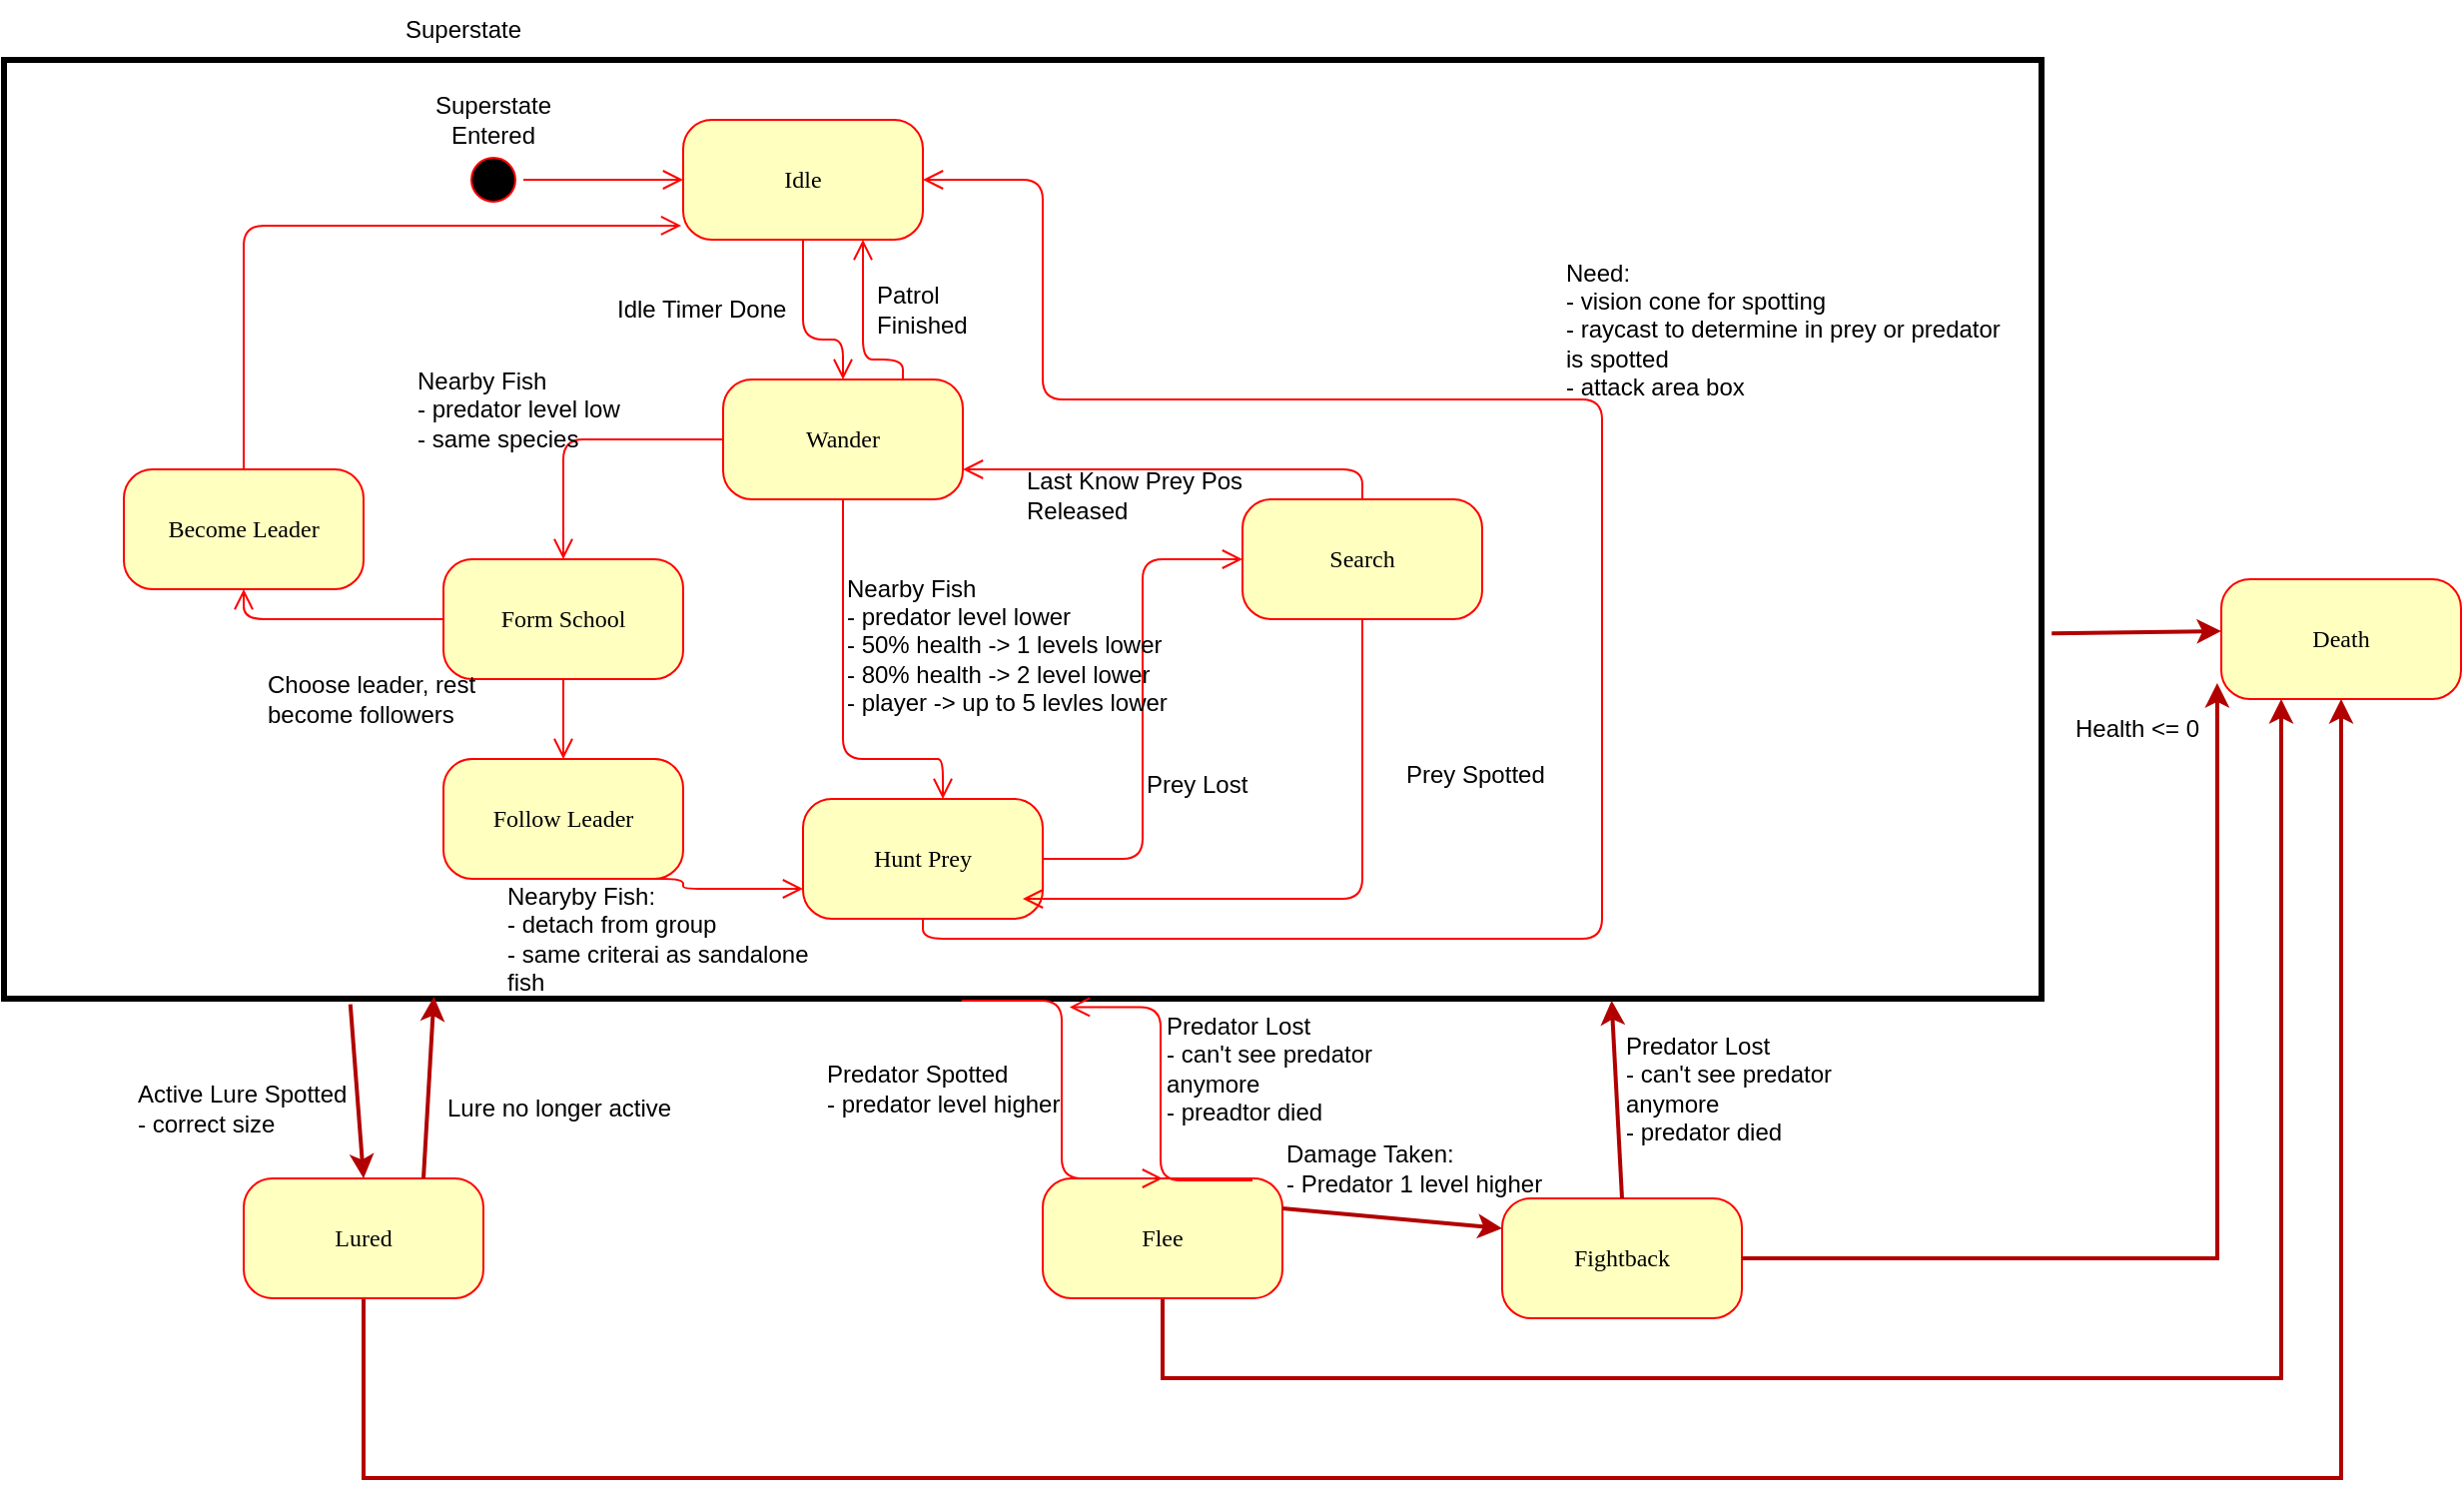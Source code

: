 <mxfile version="24.6.4" type="device">
  <diagram name="Page-1" id="58cdce13-f638-feb5-8d6f-7d28b1aa9fa0">
    <mxGraphModel dx="2295" dy="733" grid="1" gridSize="10" guides="1" tooltips="1" connect="1" arrows="1" fold="1" page="1" pageScale="1" pageWidth="1100" pageHeight="850" background="none" math="0" shadow="0">
      <root>
        <mxCell id="0" />
        <mxCell id="1" parent="0" />
        <mxCell id="q889BV6srr-Lc_iMk6Fy-4" value="" style="rounded=0;whiteSpace=wrap;html=1;fillColor=none;strokeColor=default;strokeWidth=3;" parent="1" vertex="1">
          <mxGeometry x="-100" y="90" width="1020" height="470" as="geometry" />
        </mxCell>
        <mxCell id="382b91b5511bd0f7-1" value="" style="ellipse;html=1;shape=startState;fillColor=#000000;strokeColor=#ff0000;rounded=1;shadow=0;comic=0;labelBackgroundColor=none;fontFamily=Verdana;fontSize=12;fontColor=#000000;align=center;direction=south;" parent="1" vertex="1">
          <mxGeometry x="130" y="135" width="30" height="30" as="geometry" />
        </mxCell>
        <mxCell id="382b91b5511bd0f7-5" value="Hunt Prey" style="rounded=1;whiteSpace=wrap;html=1;arcSize=24;fillColor=#ffffc0;strokeColor=#ff0000;shadow=0;comic=0;labelBackgroundColor=none;fontFamily=Verdana;fontSize=12;fontColor=#000000;align=center;" parent="1" vertex="1">
          <mxGeometry x="300" y="460" width="120" height="60" as="geometry" />
        </mxCell>
        <mxCell id="382b91b5511bd0f7-6" value="Idle" style="rounded=1;whiteSpace=wrap;html=1;arcSize=24;fillColor=#ffffc0;strokeColor=#ff0000;shadow=0;comic=0;labelBackgroundColor=none;fontFamily=Verdana;fontSize=12;fontColor=#000000;align=center;" parent="1" vertex="1">
          <mxGeometry x="240" y="120" width="120" height="60" as="geometry" />
        </mxCell>
        <mxCell id="382b91b5511bd0f7-7" value="Wander" style="rounded=1;whiteSpace=wrap;html=1;arcSize=24;fillColor=#ffffc0;strokeColor=#ff0000;shadow=0;comic=0;labelBackgroundColor=none;fontFamily=Verdana;fontSize=12;fontColor=#000000;align=center;" parent="1" vertex="1">
          <mxGeometry x="260" y="250" width="120" height="60" as="geometry" />
        </mxCell>
        <mxCell id="382b91b5511bd0f7-10" value="Search" style="rounded=1;whiteSpace=wrap;html=1;arcSize=24;fillColor=#ffffc0;strokeColor=#ff0000;shadow=0;comic=0;labelBackgroundColor=none;fontFamily=Verdana;fontSize=12;fontColor=#000000;align=center;" parent="1" vertex="1">
          <mxGeometry x="520" y="310" width="120" height="60" as="geometry" />
        </mxCell>
        <mxCell id="2a3bc250acf0617d-9" style="edgeStyle=orthogonalEdgeStyle;html=1;labelBackgroundColor=none;endArrow=open;endSize=8;strokeColor=#ff0000;fontFamily=Verdana;fontSize=12;align=left;" parent="1" source="382b91b5511bd0f7-1" target="382b91b5511bd0f7-6" edge="1">
          <mxGeometry relative="1" as="geometry" />
        </mxCell>
        <mxCell id="2a3bc250acf0617d-10" style="edgeStyle=orthogonalEdgeStyle;html=1;labelBackgroundColor=none;endArrow=open;endSize=8;strokeColor=#ff0000;fontFamily=Verdana;fontSize=12;align=left;entryX=0.5;entryY=0;exitX=0.5;exitY=1;exitDx=0;exitDy=0;entryDx=0;entryDy=0;" parent="1" source="382b91b5511bd0f7-6" target="382b91b5511bd0f7-7" edge="1">
          <mxGeometry relative="1" as="geometry">
            <Array as="points">
              <mxPoint x="300" y="230" />
              <mxPoint x="320" y="230" />
            </Array>
          </mxGeometry>
        </mxCell>
        <mxCell id="2a3bc250acf0617d-11" style="edgeStyle=orthogonalEdgeStyle;html=1;labelBackgroundColor=none;endArrow=open;endSize=8;strokeColor=#ff0000;fontFamily=Verdana;fontSize=12;align=left;exitX=0.5;exitY=1;" parent="1" source="382b91b5511bd0f7-7" edge="1">
          <mxGeometry relative="1" as="geometry">
            <mxPoint x="520" y="300" as="sourcePoint" />
            <Array as="points">
              <mxPoint x="360" y="440" />
              <mxPoint x="370" y="440" />
              <mxPoint x="370" y="457" />
            </Array>
            <mxPoint x="370" y="460" as="targetPoint" />
          </mxGeometry>
        </mxCell>
        <mxCell id="2a3bc250acf0617d-13" style="edgeStyle=orthogonalEdgeStyle;html=1;exitX=1;exitY=0.5;entryX=0;entryY=0.5;labelBackgroundColor=none;endArrow=open;endSize=8;strokeColor=#ff0000;fontFamily=Verdana;fontSize=12;align=left;" parent="1" source="382b91b5511bd0f7-5" target="382b91b5511bd0f7-10" edge="1">
          <mxGeometry relative="1" as="geometry" />
        </mxCell>
        <mxCell id="2a3bc250acf0617d-14" style="edgeStyle=orthogonalEdgeStyle;html=1;exitX=0.5;exitY=0;entryX=1;entryY=0.75;labelBackgroundColor=none;endArrow=open;endSize=8;strokeColor=#ff0000;fontFamily=Verdana;fontSize=12;align=left;" parent="1" source="382b91b5511bd0f7-10" target="382b91b5511bd0f7-7" edge="1">
          <mxGeometry relative="1" as="geometry" />
        </mxCell>
        <mxCell id="q889BV6srr-Lc_iMk6Fy-2" style="edgeStyle=elbowEdgeStyle;html=1;exitX=0.5;exitY=1;entryX=1;entryY=0.75;labelBackgroundColor=none;endArrow=open;endSize=8;strokeColor=#ff0000;fontFamily=Verdana;fontSize=12;align=left;exitDx=0;exitDy=0;" parent="1" source="382b91b5511bd0f7-10" edge="1">
          <mxGeometry relative="1" as="geometry">
            <mxPoint x="560" y="510" as="sourcePoint" />
            <mxPoint x="410" y="510" as="targetPoint" />
            <Array as="points">
              <mxPoint x="580" y="440" />
            </Array>
          </mxGeometry>
        </mxCell>
        <mxCell id="q889BV6srr-Lc_iMk6Fy-52" style="edgeStyle=orthogonalEdgeStyle;rounded=0;orthogonalLoop=1;jettySize=auto;html=1;entryX=0.25;entryY=1;entryDx=0;entryDy=0;fillColor=#e51400;strokeColor=#B20000;strokeWidth=2;" parent="1" source="q889BV6srr-Lc_iMk6Fy-3" target="q889BV6srr-Lc_iMk6Fy-48" edge="1">
          <mxGeometry relative="1" as="geometry">
            <Array as="points">
              <mxPoint x="480" y="750" />
              <mxPoint x="1040" y="750" />
            </Array>
          </mxGeometry>
        </mxCell>
        <mxCell id="q889BV6srr-Lc_iMk6Fy-3" value="Flee" style="rounded=1;whiteSpace=wrap;html=1;arcSize=24;fillColor=#ffffc0;strokeColor=#ff0000;shadow=0;comic=0;labelBackgroundColor=none;fontFamily=Verdana;fontSize=12;fontColor=#000000;align=center;" parent="1" vertex="1">
          <mxGeometry x="420" y="650" width="120" height="60" as="geometry" />
        </mxCell>
        <mxCell id="q889BV6srr-Lc_iMk6Fy-5" style="edgeStyle=elbowEdgeStyle;html=1;exitX=0.47;exitY=1.002;entryX=0.5;entryY=0;labelBackgroundColor=none;endArrow=open;endSize=8;strokeColor=#ff0000;fontFamily=Verdana;fontSize=12;align=left;entryDx=0;entryDy=0;exitDx=0;exitDy=0;exitPerimeter=0;" parent="1" source="q889BV6srr-Lc_iMk6Fy-4" target="q889BV6srr-Lc_iMk6Fy-3" edge="1">
          <mxGeometry relative="1" as="geometry">
            <mxPoint x="590" y="650" as="sourcePoint" />
            <mxPoint x="440" y="650" as="targetPoint" />
          </mxGeometry>
        </mxCell>
        <mxCell id="q889BV6srr-Lc_iMk6Fy-6" value="Superstate" style="text;html=1;align=center;verticalAlign=middle;whiteSpace=wrap;rounded=0;" parent="1" vertex="1">
          <mxGeometry x="100" y="60" width="60" height="30" as="geometry" />
        </mxCell>
        <mxCell id="q889BV6srr-Lc_iMk6Fy-7" value="Superstate&lt;div&gt;Entered&lt;/div&gt;" style="text;html=1;align=center;verticalAlign=middle;whiteSpace=wrap;rounded=0;" parent="1" vertex="1">
          <mxGeometry x="115" y="105" width="60" height="30" as="geometry" />
        </mxCell>
        <mxCell id="q889BV6srr-Lc_iMk6Fy-8" value="Form School" style="rounded=1;whiteSpace=wrap;html=1;arcSize=24;fillColor=#ffffc0;strokeColor=#ff0000;shadow=0;comic=0;labelBackgroundColor=none;fontFamily=Verdana;fontSize=12;fontColor=#000000;align=center;" parent="1" vertex="1">
          <mxGeometry x="120" y="340" width="120" height="60" as="geometry" />
        </mxCell>
        <mxCell id="q889BV6srr-Lc_iMk6Fy-9" style="edgeStyle=elbowEdgeStyle;html=1;exitX=0;exitY=0.5;entryX=0.5;entryY=0;labelBackgroundColor=none;endArrow=open;endSize=8;strokeColor=#ff0000;fontFamily=Verdana;fontSize=12;align=left;entryDx=0;entryDy=0;exitDx=0;exitDy=0;" parent="1" source="382b91b5511bd0f7-7" target="q889BV6srr-Lc_iMk6Fy-8" edge="1">
          <mxGeometry relative="1" as="geometry">
            <mxPoint x="800" y="365" as="sourcePoint" />
            <mxPoint x="650" y="365" as="targetPoint" />
            <Array as="points">
              <mxPoint x="180" y="300" />
            </Array>
          </mxGeometry>
        </mxCell>
        <mxCell id="q889BV6srr-Lc_iMk6Fy-51" style="edgeStyle=orthogonalEdgeStyle;rounded=0;orthogonalLoop=1;jettySize=auto;html=1;fillColor=#e51400;strokeColor=#B20000;strokeWidth=2;" parent="1" source="q889BV6srr-Lc_iMk6Fy-10" target="q889BV6srr-Lc_iMk6Fy-48" edge="1">
          <mxGeometry relative="1" as="geometry">
            <Array as="points">
              <mxPoint x="80" y="800" />
              <mxPoint x="1070" y="800" />
            </Array>
          </mxGeometry>
        </mxCell>
        <mxCell id="q889BV6srr-Lc_iMk6Fy-10" value="Lured" style="rounded=1;whiteSpace=wrap;html=1;arcSize=24;fillColor=#ffffc0;strokeColor=#ff0000;shadow=0;comic=0;labelBackgroundColor=none;fontFamily=Verdana;fontSize=12;fontColor=#000000;align=center;" parent="1" vertex="1">
          <mxGeometry x="20" y="650" width="120" height="60" as="geometry" />
        </mxCell>
        <mxCell id="q889BV6srr-Lc_iMk6Fy-15" value="" style="endArrow=classic;html=1;rounded=0;fillColor=#e51400;strokeColor=#B20000;exitX=0.17;exitY=1.006;exitDx=0;exitDy=0;exitPerimeter=0;entryX=0.5;entryY=0;entryDx=0;entryDy=0;strokeWidth=2;" parent="1" source="q889BV6srr-Lc_iMk6Fy-4" target="q889BV6srr-Lc_iMk6Fy-10" edge="1">
          <mxGeometry width="50" height="50" relative="1" as="geometry">
            <mxPoint x="520" y="460" as="sourcePoint" />
            <mxPoint x="570" y="410" as="targetPoint" />
          </mxGeometry>
        </mxCell>
        <mxCell id="q889BV6srr-Lc_iMk6Fy-16" value="" style="endArrow=classic;html=1;rounded=0;fillColor=#e51400;strokeColor=#B20000;exitX=0.75;exitY=0;exitDx=0;exitDy=0;entryX=0.211;entryY=0.998;entryDx=0;entryDy=0;strokeWidth=2;entryPerimeter=0;" parent="1" source="q889BV6srr-Lc_iMk6Fy-10" target="q889BV6srr-Lc_iMk6Fy-4" edge="1">
          <mxGeometry width="50" height="50" relative="1" as="geometry">
            <mxPoint x="241" y="573" as="sourcePoint" />
            <mxPoint x="245" y="660" as="targetPoint" />
          </mxGeometry>
        </mxCell>
        <mxCell id="q889BV6srr-Lc_iMk6Fy-17" value="Follow Leader" style="rounded=1;whiteSpace=wrap;html=1;arcSize=24;fillColor=#ffffc0;strokeColor=#ff0000;shadow=0;comic=0;labelBackgroundColor=none;fontFamily=Verdana;fontSize=12;fontColor=#000000;align=center;" parent="1" vertex="1">
          <mxGeometry x="120" y="440" width="120" height="60" as="geometry" />
        </mxCell>
        <mxCell id="q889BV6srr-Lc_iMk6Fy-18" style="edgeStyle=elbowEdgeStyle;html=1;exitX=0.5;exitY=1;entryX=0.5;entryY=0;labelBackgroundColor=none;endArrow=open;endSize=8;strokeColor=#ff0000;fontFamily=Verdana;fontSize=12;align=left;entryDx=0;entryDy=0;exitDx=0;exitDy=0;" parent="1" source="q889BV6srr-Lc_iMk6Fy-8" target="q889BV6srr-Lc_iMk6Fy-17" edge="1">
          <mxGeometry relative="1" as="geometry">
            <mxPoint x="270" y="311" as="sourcePoint" />
            <mxPoint x="270" y="400" as="targetPoint" />
            <Array as="points">
              <mxPoint x="180" y="420" />
            </Array>
          </mxGeometry>
        </mxCell>
        <mxCell id="q889BV6srr-Lc_iMk6Fy-19" value="Active Lure Spotted&lt;div&gt;- correct size&lt;/div&gt;" style="text;html=1;align=left;verticalAlign=middle;whiteSpace=wrap;rounded=0;" parent="1" vertex="1">
          <mxGeometry x="-35" y="600" width="140" height="30" as="geometry" />
        </mxCell>
        <mxCell id="q889BV6srr-Lc_iMk6Fy-20" value="Lure no longer active" style="text;html=1;align=left;verticalAlign=middle;whiteSpace=wrap;rounded=0;" parent="1" vertex="1">
          <mxGeometry x="120" y="600" width="140" height="30" as="geometry" />
        </mxCell>
        <mxCell id="q889BV6srr-Lc_iMk6Fy-21" value="Predator Spotted&lt;div&gt;- predator level higher&lt;/div&gt;" style="text;html=1;align=left;verticalAlign=middle;whiteSpace=wrap;rounded=0;" parent="1" vertex="1">
          <mxGeometry x="310" y="590" width="140" height="30" as="geometry" />
        </mxCell>
        <mxCell id="q889BV6srr-Lc_iMk6Fy-22" style="edgeStyle=elbowEdgeStyle;html=1;exitX=0.875;exitY=0.017;entryX=0.523;entryY=1.009;labelBackgroundColor=none;endArrow=open;endSize=8;strokeColor=#ff0000;fontFamily=Verdana;fontSize=12;align=left;entryDx=0;entryDy=0;exitDx=0;exitDy=0;exitPerimeter=0;entryPerimeter=0;" parent="1" source="q889BV6srr-Lc_iMk6Fy-3" target="q889BV6srr-Lc_iMk6Fy-4" edge="1">
          <mxGeometry relative="1" as="geometry">
            <mxPoint x="490" y="571" as="sourcePoint" />
            <mxPoint x="490" y="660" as="targetPoint" />
          </mxGeometry>
        </mxCell>
        <mxCell id="q889BV6srr-Lc_iMk6Fy-23" value="Predator Lost&amp;nbsp;&lt;div&gt;- can&#39;t see predator anymore&lt;/div&gt;&lt;div&gt;- preadtor died&lt;/div&gt;" style="text;html=1;align=left;verticalAlign=middle;whiteSpace=wrap;rounded=0;" parent="1" vertex="1">
          <mxGeometry x="480" y="580" width="140" height="30" as="geometry" />
        </mxCell>
        <mxCell id="q889BV6srr-Lc_iMk6Fy-24" style="edgeStyle=orthogonalEdgeStyle;html=1;labelBackgroundColor=none;endArrow=open;endSize=8;strokeColor=#ff0000;fontFamily=Verdana;fontSize=12;align=left;exitX=0.75;exitY=0;exitDx=0;exitDy=0;" parent="1" source="382b91b5511bd0f7-7" target="382b91b5511bd0f7-6" edge="1">
          <mxGeometry relative="1" as="geometry">
            <Array as="points">
              <mxPoint x="350" y="240" />
              <mxPoint x="330" y="240" />
            </Array>
            <mxPoint x="310" y="190" as="sourcePoint" />
            <mxPoint x="330" y="260" as="targetPoint" />
          </mxGeometry>
        </mxCell>
        <mxCell id="q889BV6srr-Lc_iMk6Fy-25" value="Idle Timer Done" style="text;html=1;align=left;verticalAlign=middle;whiteSpace=wrap;rounded=0;" parent="1" vertex="1">
          <mxGeometry x="205" y="200" width="190" height="30" as="geometry" />
        </mxCell>
        <mxCell id="q889BV6srr-Lc_iMk6Fy-26" value="Patrol Finished" style="text;html=1;align=left;verticalAlign=middle;whiteSpace=wrap;rounded=0;" parent="1" vertex="1">
          <mxGeometry x="335" y="200" width="75" height="30" as="geometry" />
        </mxCell>
        <mxCell id="q889BV6srr-Lc_iMk6Fy-27" value="Nearby Fish&lt;div&gt;- predator level low&lt;/div&gt;&lt;div&gt;- same species&lt;/div&gt;" style="text;html=1;align=left;verticalAlign=middle;whiteSpace=wrap;rounded=0;" parent="1" vertex="1">
          <mxGeometry x="105" y="250" width="190" height="30" as="geometry" />
        </mxCell>
        <mxCell id="q889BV6srr-Lc_iMk6Fy-28" style="edgeStyle=elbowEdgeStyle;html=1;exitX=0.5;exitY=1;labelBackgroundColor=none;endArrow=open;endSize=8;strokeColor=#ff0000;fontFamily=Verdana;fontSize=12;align=left;exitDx=0;exitDy=0;entryX=0;entryY=0.75;entryDx=0;entryDy=0;" parent="1" source="q889BV6srr-Lc_iMk6Fy-17" target="382b91b5511bd0f7-5" edge="1">
          <mxGeometry relative="1" as="geometry">
            <mxPoint x="190" y="410" as="sourcePoint" />
            <mxPoint x="190" y="437" as="targetPoint" />
            <Array as="points" />
          </mxGeometry>
        </mxCell>
        <mxCell id="q889BV6srr-Lc_iMk6Fy-29" value="Nearby Fish&lt;div&gt;- predator level lower&lt;/div&gt;&lt;div&gt;- 50% health -&amp;gt; 1 levels lower&lt;/div&gt;&lt;div&gt;- 80% health -&amp;gt; 2 level lower&lt;/div&gt;&lt;div&gt;- player -&amp;gt; up to 5 levles lower&lt;/div&gt;" style="text;html=1;align=left;verticalAlign=middle;whiteSpace=wrap;rounded=0;" parent="1" vertex="1">
          <mxGeometry x="320" y="355" width="190" height="55" as="geometry" />
        </mxCell>
        <mxCell id="q889BV6srr-Lc_iMk6Fy-32" value="Become Leader" style="rounded=1;whiteSpace=wrap;html=1;arcSize=24;fillColor=#ffffc0;strokeColor=#ff0000;shadow=0;comic=0;labelBackgroundColor=none;fontFamily=Verdana;fontSize=12;fontColor=#000000;align=center;" parent="1" vertex="1">
          <mxGeometry x="-40" y="295" width="120" height="60" as="geometry" />
        </mxCell>
        <mxCell id="q889BV6srr-Lc_iMk6Fy-33" style="edgeStyle=elbowEdgeStyle;html=1;exitX=0;exitY=0.5;labelBackgroundColor=none;endArrow=open;endSize=8;strokeColor=#ff0000;fontFamily=Verdana;fontSize=12;align=left;exitDx=0;exitDy=0;entryX=0.5;entryY=1;entryDx=0;entryDy=0;" parent="1" source="q889BV6srr-Lc_iMk6Fy-8" target="q889BV6srr-Lc_iMk6Fy-32" edge="1">
          <mxGeometry relative="1" as="geometry">
            <mxPoint x="190" y="410" as="sourcePoint" />
            <mxPoint x="10" y="300" as="targetPoint" />
            <Array as="points">
              <mxPoint x="20" y="380" />
            </Array>
          </mxGeometry>
        </mxCell>
        <mxCell id="q889BV6srr-Lc_iMk6Fy-34" style="edgeStyle=elbowEdgeStyle;html=1;exitX=0.5;exitY=0;labelBackgroundColor=none;endArrow=open;endSize=8;strokeColor=#ff0000;fontFamily=Verdana;fontSize=12;align=left;exitDx=0;exitDy=0;entryX=-0.008;entryY=0.883;entryDx=0;entryDy=0;entryPerimeter=0;" parent="1" source="q889BV6srr-Lc_iMk6Fy-32" target="382b91b5511bd0f7-6" edge="1">
          <mxGeometry relative="1" as="geometry">
            <mxPoint x="130" y="380" as="sourcePoint" />
            <mxPoint x="30" y="365" as="targetPoint" />
            <Array as="points">
              <mxPoint x="20" y="210" />
            </Array>
          </mxGeometry>
        </mxCell>
        <mxCell id="q889BV6srr-Lc_iMk6Fy-38" value="Last Know Prey Pos&lt;div&gt;Released&lt;/div&gt;" style="text;html=1;align=left;verticalAlign=middle;whiteSpace=wrap;rounded=0;" parent="1" vertex="1">
          <mxGeometry x="410" y="280" width="190" height="55" as="geometry" />
        </mxCell>
        <mxCell id="q889BV6srr-Lc_iMk6Fy-39" value="Prey Spotted" style="text;html=1;align=left;verticalAlign=middle;whiteSpace=wrap;rounded=0;" parent="1" vertex="1">
          <mxGeometry x="600" y="420" width="190" height="55" as="geometry" />
        </mxCell>
        <mxCell id="q889BV6srr-Lc_iMk6Fy-40" value="Prey Lost" style="text;html=1;align=left;verticalAlign=middle;whiteSpace=wrap;rounded=0;" parent="1" vertex="1">
          <mxGeometry x="470" y="425" width="190" height="55" as="geometry" />
        </mxCell>
        <mxCell id="q889BV6srr-Lc_iMk6Fy-41" value="Nearyby Fish:&lt;div&gt;- detach from group&lt;/div&gt;&lt;div&gt;- same criterai as sandalone fish&lt;/div&gt;" style="text;html=1;align=left;verticalAlign=middle;whiteSpace=wrap;rounded=0;" parent="1" vertex="1">
          <mxGeometry x="150" y="500" width="160" height="60" as="geometry" />
        </mxCell>
        <mxCell id="q889BV6srr-Lc_iMk6Fy-42" value="Choose leader, rest&lt;div&gt;become followers&lt;/div&gt;" style="text;html=1;align=left;verticalAlign=middle;whiteSpace=wrap;rounded=0;" parent="1" vertex="1">
          <mxGeometry x="30" y="380" width="160" height="60" as="geometry" />
        </mxCell>
        <mxCell id="q889BV6srr-Lc_iMk6Fy-43" value="Fightback" style="rounded=1;whiteSpace=wrap;html=1;arcSize=24;fillColor=#ffffc0;strokeColor=#ff0000;shadow=0;comic=0;labelBackgroundColor=none;fontFamily=Verdana;fontSize=12;fontColor=#000000;align=center;" parent="1" vertex="1">
          <mxGeometry x="650" y="660" width="120" height="60" as="geometry" />
        </mxCell>
        <mxCell id="q889BV6srr-Lc_iMk6Fy-44" value="" style="endArrow=classic;html=1;rounded=0;fillColor=#e51400;strokeColor=#B20000;exitX=1;exitY=0.25;exitDx=0;exitDy=0;entryX=0;entryY=0.25;entryDx=0;entryDy=0;strokeWidth=2;" parent="1" source="q889BV6srr-Lc_iMk6Fy-3" target="q889BV6srr-Lc_iMk6Fy-43" edge="1">
          <mxGeometry width="50" height="50" relative="1" as="geometry">
            <mxPoint x="570" y="761" as="sourcePoint" />
            <mxPoint x="575" y="670" as="targetPoint" />
          </mxGeometry>
        </mxCell>
        <mxCell id="q889BV6srr-Lc_iMk6Fy-45" value="Damage Taken:&lt;div&gt;- Predator 1 level higher&lt;/div&gt;" style="text;html=1;align=left;verticalAlign=middle;whiteSpace=wrap;rounded=0;" parent="1" vertex="1">
          <mxGeometry x="540" y="630" width="140" height="30" as="geometry" />
        </mxCell>
        <mxCell id="q889BV6srr-Lc_iMk6Fy-46" value="" style="endArrow=classic;html=1;rounded=0;fillColor=#e51400;strokeColor=#B20000;entryX=0.789;entryY=1.002;entryDx=0;entryDy=0;strokeWidth=2;exitX=0.5;exitY=0;exitDx=0;exitDy=0;entryPerimeter=0;" parent="1" source="q889BV6srr-Lc_iMk6Fy-43" target="q889BV6srr-Lc_iMk6Fy-4" edge="1">
          <mxGeometry width="50" height="50" relative="1" as="geometry">
            <mxPoint x="610" y="685" as="sourcePoint" />
            <mxPoint x="660" y="685" as="targetPoint" />
          </mxGeometry>
        </mxCell>
        <mxCell id="q889BV6srr-Lc_iMk6Fy-47" value="Predator Lost&amp;nbsp;&lt;div&gt;- can&#39;t see predator anymore&lt;/div&gt;&lt;div&gt;- predator died&lt;/div&gt;" style="text;html=1;align=left;verticalAlign=middle;whiteSpace=wrap;rounded=0;" parent="1" vertex="1">
          <mxGeometry x="710" y="590" width="140" height="30" as="geometry" />
        </mxCell>
        <mxCell id="q889BV6srr-Lc_iMk6Fy-48" value="Death" style="rounded=1;whiteSpace=wrap;html=1;arcSize=24;fillColor=#ffffc0;strokeColor=#ff0000;shadow=0;comic=0;labelBackgroundColor=none;fontFamily=Verdana;fontSize=12;fontColor=#000000;align=center;" parent="1" vertex="1">
          <mxGeometry x="1010" y="350" width="120" height="60" as="geometry" />
        </mxCell>
        <mxCell id="q889BV6srr-Lc_iMk6Fy-49" value="" style="endArrow=classic;html=1;rounded=0;fillColor=#e51400;strokeColor=#B20000;entryX=0.789;entryY=1.002;entryDx=0;entryDy=0;strokeWidth=2;exitX=1.005;exitY=0.611;exitDx=0;exitDy=0;entryPerimeter=0;exitPerimeter=0;" parent="1" source="q889BV6srr-Lc_iMk6Fy-4" edge="1">
          <mxGeometry width="50" height="50" relative="1" as="geometry">
            <mxPoint x="1015" y="475" as="sourcePoint" />
            <mxPoint x="1010" y="376" as="targetPoint" />
          </mxGeometry>
        </mxCell>
        <mxCell id="q889BV6srr-Lc_iMk6Fy-50" value="Health &amp;lt;= 0" style="text;html=1;align=left;verticalAlign=middle;whiteSpace=wrap;rounded=0;" parent="1" vertex="1">
          <mxGeometry x="935" y="410" width="75" height="30" as="geometry" />
        </mxCell>
        <mxCell id="q889BV6srr-Lc_iMk6Fy-53" style="edgeStyle=orthogonalEdgeStyle;rounded=0;orthogonalLoop=1;jettySize=auto;html=1;entryX=-0.017;entryY=0.867;entryDx=0;entryDy=0;entryPerimeter=0;fillColor=#e51400;strokeColor=#B20000;strokeWidth=2;" parent="1" source="q889BV6srr-Lc_iMk6Fy-43" target="q889BV6srr-Lc_iMk6Fy-48" edge="1">
          <mxGeometry relative="1" as="geometry" />
        </mxCell>
        <mxCell id="SeoZ3VZ1bsScvmW3KcmO-1" value="&lt;div&gt;Need:&lt;/div&gt;&lt;div&gt;- vision cone for spotting&lt;/div&gt;&lt;div&gt;- raycast to determine in prey or predator is spotted&lt;/div&gt;&lt;div&gt;- attack area box&lt;/div&gt;" style="text;html=1;align=left;verticalAlign=middle;whiteSpace=wrap;rounded=0;" vertex="1" parent="1">
          <mxGeometry x="680" y="120" width="220" height="210" as="geometry" />
        </mxCell>
        <mxCell id="SeoZ3VZ1bsScvmW3KcmO-2" style="edgeStyle=orthogonalEdgeStyle;html=1;labelBackgroundColor=none;endArrow=open;endSize=8;strokeColor=#ff0000;fontFamily=Verdana;fontSize=12;align=left;exitX=0.5;exitY=1;exitDx=0;exitDy=0;entryX=1;entryY=0.5;entryDx=0;entryDy=0;" edge="1" parent="1" source="382b91b5511bd0f7-5" target="382b91b5511bd0f7-6">
          <mxGeometry relative="1" as="geometry">
            <mxPoint x="170" y="160" as="sourcePoint" />
            <mxPoint x="250" y="160" as="targetPoint" />
            <Array as="points">
              <mxPoint x="360" y="530" />
              <mxPoint x="700" y="530" />
              <mxPoint x="700" y="260" />
              <mxPoint x="420" y="260" />
              <mxPoint x="420" y="150" />
            </Array>
          </mxGeometry>
        </mxCell>
      </root>
    </mxGraphModel>
  </diagram>
</mxfile>

